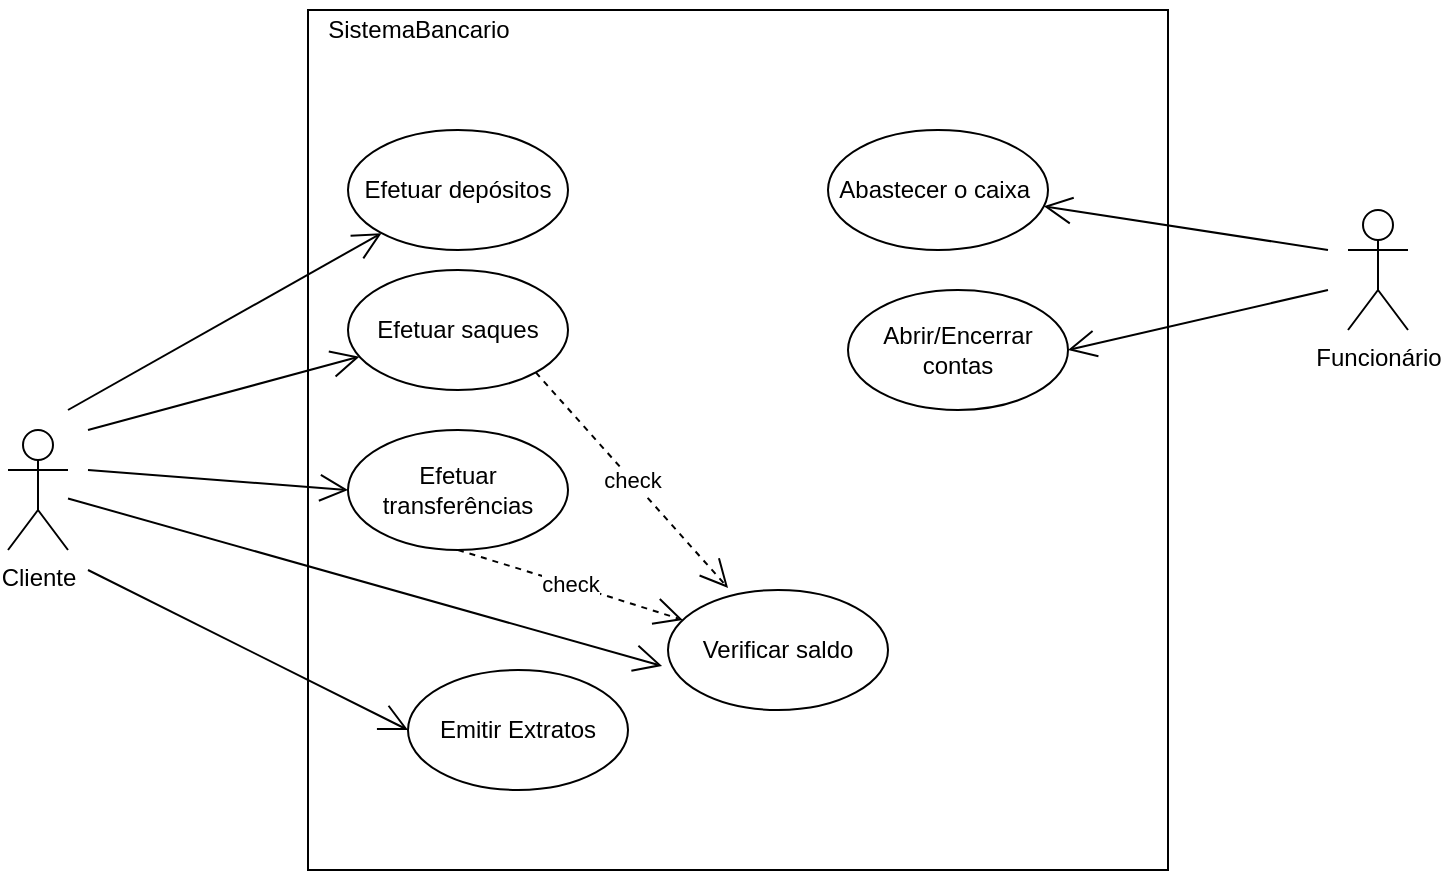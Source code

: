 <mxfile version="20.4.1" type="device"><diagram id="-UchaRnh_Q_1m6vb09cx" name="Página-1"><mxGraphModel dx="1022" dy="482" grid="1" gridSize="10" guides="1" tooltips="1" connect="1" arrows="1" fold="1" page="1" pageScale="1" pageWidth="827" pageHeight="1169" math="0" shadow="0"><root><mxCell id="0"/><mxCell id="1" parent="0"/><mxCell id="xcz1RLlt9qjBkpNbQ_r5-20" value="" style="whiteSpace=wrap;html=1;aspect=fixed;" vertex="1" parent="1"><mxGeometry x="214" y="65" width="430" height="430" as="geometry"/></mxCell><mxCell id="xcz1RLlt9qjBkpNbQ_r5-1" value="Cliente&lt;br&gt;" style="shape=umlActor;verticalLabelPosition=bottom;verticalAlign=top;html=1;" vertex="1" parent="1"><mxGeometry x="64" y="275" width="30" height="60" as="geometry"/></mxCell><mxCell id="xcz1RLlt9qjBkpNbQ_r5-2" value="Funcionário" style="shape=umlActor;verticalLabelPosition=bottom;verticalAlign=top;html=1;" vertex="1" parent="1"><mxGeometry x="734" y="165" width="30" height="60" as="geometry"/></mxCell><mxCell id="xcz1RLlt9qjBkpNbQ_r5-4" value="Efetuar depósitos" style="ellipse;whiteSpace=wrap;html=1;" vertex="1" parent="1"><mxGeometry x="234" y="125" width="110" height="60" as="geometry"/></mxCell><mxCell id="xcz1RLlt9qjBkpNbQ_r5-5" value="Efetuar transferências" style="ellipse;whiteSpace=wrap;html=1;" vertex="1" parent="1"><mxGeometry x="234" y="275" width="110" height="60" as="geometry"/></mxCell><mxCell id="xcz1RLlt9qjBkpNbQ_r5-6" value="Verificar saldo" style="ellipse;whiteSpace=wrap;html=1;" vertex="1" parent="1"><mxGeometry x="394" y="355" width="110" height="60" as="geometry"/></mxCell><mxCell id="xcz1RLlt9qjBkpNbQ_r5-7" value="Efetuar saques" style="ellipse;whiteSpace=wrap;html=1;" vertex="1" parent="1"><mxGeometry x="234" y="195" width="110" height="60" as="geometry"/></mxCell><mxCell id="xcz1RLlt9qjBkpNbQ_r5-8" value="Abastecer o caixa&amp;nbsp;" style="ellipse;whiteSpace=wrap;html=1;" vertex="1" parent="1"><mxGeometry x="474" y="125" width="110" height="60" as="geometry"/></mxCell><mxCell id="xcz1RLlt9qjBkpNbQ_r5-10" value="check" style="endArrow=open;endSize=12;dashed=1;html=1;rounded=0;exitX=0.5;exitY=1;exitDx=0;exitDy=0;" edge="1" parent="1" source="xcz1RLlt9qjBkpNbQ_r5-5" target="xcz1RLlt9qjBkpNbQ_r5-6"><mxGeometry width="160" relative="1" as="geometry"><mxPoint x="144" y="435" as="sourcePoint"/><mxPoint x="304" y="435" as="targetPoint"/><Array as="points"><mxPoint x="354" y="355"/></Array></mxGeometry></mxCell><mxCell id="xcz1RLlt9qjBkpNbQ_r5-11" value="check" style="endArrow=open;endSize=12;dashed=1;html=1;rounded=0;exitX=1;exitY=1;exitDx=0;exitDy=0;entryX=0.273;entryY=-0.017;entryDx=0;entryDy=0;entryPerimeter=0;" edge="1" parent="1" source="xcz1RLlt9qjBkpNbQ_r5-7" target="xcz1RLlt9qjBkpNbQ_r5-6"><mxGeometry width="160" relative="1" as="geometry"><mxPoint x="299" y="345" as="sourcePoint"/><mxPoint x="411.402" y="379.969" as="targetPoint"/><Array as="points"/></mxGeometry></mxCell><mxCell id="xcz1RLlt9qjBkpNbQ_r5-13" value="" style="endArrow=open;endFill=1;endSize=12;html=1;rounded=0;entryX=-0.027;entryY=0.633;entryDx=0;entryDy=0;entryPerimeter=0;" edge="1" parent="1" source="xcz1RLlt9qjBkpNbQ_r5-1" target="xcz1RLlt9qjBkpNbQ_r5-6"><mxGeometry width="160" relative="1" as="geometry"><mxPoint x="64" y="435" as="sourcePoint"/><mxPoint x="224" y="435" as="targetPoint"/></mxGeometry></mxCell><mxCell id="xcz1RLlt9qjBkpNbQ_r5-14" value="" style="endArrow=open;endFill=1;endSize=12;html=1;rounded=0;entryX=0;entryY=0.5;entryDx=0;entryDy=0;" edge="1" parent="1" target="xcz1RLlt9qjBkpNbQ_r5-5"><mxGeometry width="160" relative="1" as="geometry"><mxPoint x="104" y="295" as="sourcePoint"/><mxPoint x="401.03" y="402.98" as="targetPoint"/></mxGeometry></mxCell><mxCell id="xcz1RLlt9qjBkpNbQ_r5-15" value="" style="endArrow=open;endFill=1;endSize=12;html=1;rounded=0;" edge="1" parent="1" target="xcz1RLlt9qjBkpNbQ_r5-7"><mxGeometry width="160" relative="1" as="geometry"><mxPoint x="104" y="275" as="sourcePoint"/><mxPoint x="411.03" y="412.98" as="targetPoint"/></mxGeometry></mxCell><mxCell id="xcz1RLlt9qjBkpNbQ_r5-16" value="" style="endArrow=open;endFill=1;endSize=12;html=1;rounded=0;" edge="1" parent="1" target="xcz1RLlt9qjBkpNbQ_r5-4"><mxGeometry width="160" relative="1" as="geometry"><mxPoint x="94" y="265" as="sourcePoint"/><mxPoint x="249.718" y="248.319" as="targetPoint"/></mxGeometry></mxCell><mxCell id="xcz1RLlt9qjBkpNbQ_r5-17" value="Abrir/Encerrar contas" style="ellipse;whiteSpace=wrap;html=1;" vertex="1" parent="1"><mxGeometry x="484" y="205" width="110" height="60" as="geometry"/></mxCell><mxCell id="xcz1RLlt9qjBkpNbQ_r5-18" value="" style="endArrow=open;endFill=1;endSize=12;html=1;rounded=0;entryX=1;entryY=0.5;entryDx=0;entryDy=0;" edge="1" parent="1" target="xcz1RLlt9qjBkpNbQ_r5-17"><mxGeometry width="160" relative="1" as="geometry"><mxPoint x="724" y="205" as="sourcePoint"/><mxPoint x="689.718" y="274.999" as="targetPoint"/></mxGeometry></mxCell><mxCell id="xcz1RLlt9qjBkpNbQ_r5-19" value="" style="endArrow=open;endFill=1;endSize=12;html=1;rounded=0;" edge="1" parent="1" target="xcz1RLlt9qjBkpNbQ_r5-8"><mxGeometry width="160" relative="1" as="geometry"><mxPoint x="724" y="185" as="sourcePoint"/><mxPoint x="709.718" y="136.659" as="targetPoint"/></mxGeometry></mxCell><mxCell id="xcz1RLlt9qjBkpNbQ_r5-21" value="SistemaBancario" style="text;html=1;align=center;verticalAlign=middle;resizable=0;points=[];autosize=1;strokeColor=none;fillColor=none;" vertex="1" parent="1"><mxGeometry x="214" y="60" width="110" height="30" as="geometry"/></mxCell><mxCell id="xcz1RLlt9qjBkpNbQ_r5-22" value="Emitir Extratos" style="ellipse;whiteSpace=wrap;html=1;" vertex="1" parent="1"><mxGeometry x="264" y="395" width="110" height="60" as="geometry"/></mxCell><mxCell id="xcz1RLlt9qjBkpNbQ_r5-23" value="" style="endArrow=open;endFill=1;endSize=12;html=1;rounded=0;entryX=0;entryY=0.5;entryDx=0;entryDy=0;" edge="1" parent="1" target="xcz1RLlt9qjBkpNbQ_r5-22"><mxGeometry width="160" relative="1" as="geometry"><mxPoint x="104" y="345" as="sourcePoint"/><mxPoint x="244" y="315" as="targetPoint"/></mxGeometry></mxCell></root></mxGraphModel></diagram></mxfile>